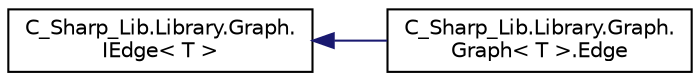 digraph "Graphical Class Hierarchy"
{
 // LATEX_PDF_SIZE
  edge [fontname="Helvetica",fontsize="10",labelfontname="Helvetica",labelfontsize="10"];
  node [fontname="Helvetica",fontsize="10",shape=record];
  rankdir="LR";
  Node0 [label="C_Sharp_Lib.Library.Graph.\lIEdge\< T \>",height=0.2,width=0.4,color="black", fillcolor="white", style="filled",URL="$interface_c___sharp___lib_1_1_library_1_1_graph_1_1_i_edge.html",tooltip=" "];
  Node0 -> Node1 [dir="back",color="midnightblue",fontsize="10",style="solid",fontname="Helvetica"];
  Node1 [label="C_Sharp_Lib.Library.Graph.\lGraph\< T \>.Edge",height=0.2,width=0.4,color="black", fillcolor="white", style="filled",URL="$class_c___sharp___lib_1_1_library_1_1_graph_1_1_graph_1_1_edge.html",tooltip=" "];
}
